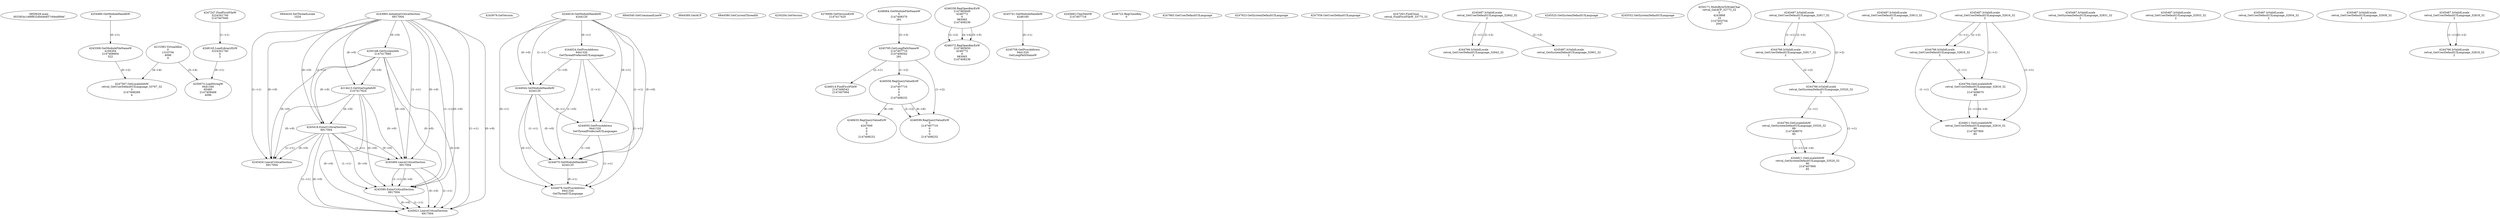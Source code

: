 // Global SCDG with merge call
digraph {
	0 [label="6850628.main
003383a1c68f832d0d4e857c94ed90ef"]
	1 [label="4254480.GetModuleHandleW
0"]
	2 [label="6844434.SetThreadLocale
1024"]
	3 [label="4243965.InitializeCriticalSection
6917004"]
	4 [label="4243979.GetVersion
"]
	5 [label="4244018.GetModuleHandleW
4244120"]
	6 [label="4244024.GetProcAddress
9441320
GetThreadPreferredUILanguages"]
	5 -> 6 [label="(0-->1)"]
	7 [label="4244044.GetModuleHandleW
4244120"]
	5 -> 7 [label="(1-->1)"]
	5 -> 7 [label="(0-->0)"]
	6 -> 7 [label="(1-->0)"]
	8 [label="4244050.GetProcAddress
9441320
SetThreadPreferredUILanguages"]
	5 -> 8 [label="(0-->1)"]
	6 -> 8 [label="(1-->1)"]
	7 -> 8 [label="(0-->1)"]
	9 [label="4244070.GetModuleHandleW
4244120"]
	5 -> 9 [label="(1-->1)"]
	7 -> 9 [label="(1-->1)"]
	5 -> 9 [label="(0-->0)"]
	6 -> 9 [label="(1-->0)"]
	7 -> 9 [label="(0-->0)"]
	8 -> 9 [label="(1-->0)"]
	10 [label="4244076.GetProcAddress
9441320
GetThreadUILanguage"]
	5 -> 10 [label="(0-->1)"]
	6 -> 10 [label="(1-->1)"]
	7 -> 10 [label="(0-->1)"]
	8 -> 10 [label="(1-->1)"]
	9 -> 10 [label="(0-->1)"]
	11 [label="4250188.GetSystemInfo
2147417660"]
	3 -> 11 [label="(0-->0)"]
	12 [label="6844540.GetCommandLineW
"]
	13 [label="4214413.GetStartupInfoW
2147417624"]
	3 -> 13 [label="(0-->0)"]
	11 -> 13 [label="(0-->0)"]
	14 [label="6844560.GetACP
"]
	15 [label="6844580.GetCurrentThreadId
"]
	16 [label="4250204.GetVersion
"]
	17 [label="4276690.GetVersionExW
2147417420"]
	18 [label="4243306.GetModuleFileNameW
4194304
2147408904
522"]
	1 -> 18 [label="(0-->1)"]
	19 [label="4248064.GetModuleFileNameW
0
2147408370
261"]
	20 [label="4215383.VirtualAlloc
0
1310704
4096
4"]
	21 [label="4246338.RegOpenKeyExW
2147483649
4246772
0
983065
2147408236"]
	22 [label="4246372.RegOpenKeyExW
2147483650
4246772
0
983065
2147408236"]
	21 -> 22 [label="(2-->2)"]
	21 -> 22 [label="(4-->4)"]
	21 -> 22 [label="(5-->5)"]
	23 [label="4245741.GetModuleHandleW
4246160"]
	24 [label="4245758.GetProcAddress
9441320
GetLongPathNameW"]
	23 -> 24 [label="(0-->1)"]
	25 [label="4245785.GetLongPathNameW
2147407710
2147406542
261"]
	19 -> 25 [label="(3-->3)"]
	26 [label="4245683.CharNextW
2147407716"]
	27 [label="4246014.FindFirstFileW
2147406542
2147407064"]
	25 -> 27 [label="(2-->1)"]
	28 [label="4246556.RegQueryValueExW
0
2147407710
0
0
0
2147408232"]
	25 -> 28 [label="(1-->2)"]
	29 [label="4246635.RegQueryValueExW
0
4247000
0
0
0
2147408232"]
	28 -> 29 [label="(6-->6)"]
	30 [label="4246722.RegCloseKey
0"]
	31 [label="4247883.GetUserDefaultUILanguage
"]
	32 [label="4245418.EnterCriticalSection
6917004"]
	3 -> 32 [label="(1-->1)"]
	3 -> 32 [label="(0-->0)"]
	11 -> 32 [label="(0-->0)"]
	13 -> 32 [label="(0-->0)"]
	33 [label="4245454.LeaveCriticalSection
6917004"]
	3 -> 33 [label="(1-->1)"]
	32 -> 33 [label="(1-->1)"]
	3 -> 33 [label="(0-->0)"]
	11 -> 33 [label="(0-->0)"]
	13 -> 33 [label="(0-->0)"]
	32 -> 33 [label="(0-->0)"]
	34 [label="4247923.GetSystemDefaultUILanguage
"]
	35 [label="4247558.GetUserDefaultUILanguage
"]
	36 [label="4247567.GetLocaleInfoW
retval_GetUserDefaultUILanguage_33767_32
3
2147408268
4"]
	18 -> 36 [label="(0-->2)"]
	20 -> 36 [label="(4-->4)"]
	37 [label="4247247.FindFirstFileW
3224341740
2147407640"]
	38 [label="4247263.FindClose
retval_FindFirstFileW_33775_32"]
	39 [label="4248145.LoadLibraryExW
3224341740
0
2"]
	37 -> 39 [label="(1-->1)"]
	40 [label="4250073.LoadStringW
9441340
65485
2147409468
4096"]
	39 -> 40 [label="(0-->1)"]
	20 -> 40 [label="(3-->4)"]
	41 [label="4245469.LeaveCriticalSection
6917004"]
	3 -> 41 [label="(1-->1)"]
	32 -> 41 [label="(1-->1)"]
	3 -> 41 [label="(0-->0)"]
	11 -> 41 [label="(0-->0)"]
	13 -> 41 [label="(0-->0)"]
	32 -> 41 [label="(0-->0)"]
	42 [label="4245487.IsValidLocale
retval_GetUserDefaultUILanguage_32842_32
2"]
	43 [label="4244766.IsValidLocale
retval_GetUserDefaultUILanguage_32842_32
2"]
	42 -> 43 [label="(1-->1)"]
	42 -> 43 [label="(2-->2)"]
	44 [label="4245525.GetSystemDefaultUILanguage
"]
	45 [label="4245552.GetSystemDefaultUILanguage
"]
	46 [label="4250171.MultiByteToWideChar
retval_GetACP_32773_32
0
4243868
10
2147403704
2047"]
	47 [label="4246599.RegQueryValueExW
0
2147407710
0
0
0
2147408232"]
	25 -> 47 [label="(1-->2)"]
	28 -> 47 [label="(2-->2)"]
	28 -> 47 [label="(6-->6)"]
	48 [label="4245487.IsValidLocale
retval_GetUserDefaultUILanguage_32817_32
2"]
	49 [label="4244766.IsValidLocale
retval_GetUserDefaultUILanguage_32817_32
2"]
	48 -> 49 [label="(1-->1)"]
	48 -> 49 [label="(2-->2)"]
	50 [label="4244766.IsValidLocale
retval_GetSystemDefaultUILanguage_33520_32
2"]
	48 -> 50 [label="(2-->2)"]
	49 -> 50 [label="(2-->2)"]
	51 [label="4244794.GetLocaleInfoW
retval_GetSystemDefaultUILanguage_33520_32
89
2147408070
85"]
	50 -> 51 [label="(1-->1)"]
	52 [label="4244811.GetLocaleInfoW
retval_GetSystemDefaultUILanguage_33520_32
90
2147407900
85"]
	50 -> 52 [label="(1-->1)"]
	51 -> 52 [label="(1-->1)"]
	51 -> 52 [label="(4-->4)"]
	53 [label="4245487.IsValidLocale
retval_GetUserDefaultUILanguage_33913_32
2"]
	54 [label="4245487.IsValidLocale
retval_GetUserDefaultUILanguage_32816_32
2"]
	55 [label="4244766.IsValidLocale
retval_GetUserDefaultUILanguage_32816_32
2"]
	54 -> 55 [label="(1-->1)"]
	54 -> 55 [label="(2-->2)"]
	56 [label="4244794.GetLocaleInfoW
retval_GetUserDefaultUILanguage_32816_32
89
2147408070
85"]
	54 -> 56 [label="(1-->1)"]
	55 -> 56 [label="(1-->1)"]
	57 [label="4244811.GetLocaleInfoW
retval_GetUserDefaultUILanguage_32816_32
90
2147407900
85"]
	54 -> 57 [label="(1-->1)"]
	55 -> 57 [label="(1-->1)"]
	56 -> 57 [label="(1-->1)"]
	56 -> 57 [label="(4-->4)"]
	58 [label="4245487.IsValidLocale
retval_GetSystemDefaultUILanguage_32931_32
2"]
	59 [label="4245487.IsValidLocale
retval_GetUserDefaultUILanguage_32933_32
2"]
	60 [label="4245487.IsValidLocale
retval_GetUserDefaultUILanguage_32934_32
2"]
	61 [label="4245487.IsValidLocale
retval_GetUserDefaultUILanguage_32939_32
2"]
	62 [label="4245487.IsValidLocale
retval_GetUserDefaultUILanguage_32818_32
2"]
	63 [label="4244766.IsValidLocale
retval_GetUserDefaultUILanguage_32818_32
2"]
	62 -> 63 [label="(1-->1)"]
	62 -> 63 [label="(2-->2)"]
	64 [label="4245580.EnterCriticalSection
6917004"]
	3 -> 64 [label="(1-->1)"]
	32 -> 64 [label="(1-->1)"]
	41 -> 64 [label="(1-->1)"]
	3 -> 64 [label="(0-->0)"]
	11 -> 64 [label="(0-->0)"]
	13 -> 64 [label="(0-->0)"]
	32 -> 64 [label="(0-->0)"]
	41 -> 64 [label="(0-->0)"]
	65 [label="4245621.LeaveCriticalSection
6917004"]
	3 -> 65 [label="(1-->1)"]
	32 -> 65 [label="(1-->1)"]
	41 -> 65 [label="(1-->1)"]
	64 -> 65 [label="(1-->1)"]
	3 -> 65 [label="(0-->0)"]
	11 -> 65 [label="(0-->0)"]
	13 -> 65 [label="(0-->0)"]
	32 -> 65 [label="(0-->0)"]
	41 -> 65 [label="(0-->0)"]
	64 -> 65 [label="(0-->0)"]
	66 [label="4245487.IsValidLocale
retval_GetSystemDefaultUILanguage_32901_32
2"]
	42 -> 66 [label="(2-->2)"]
}
